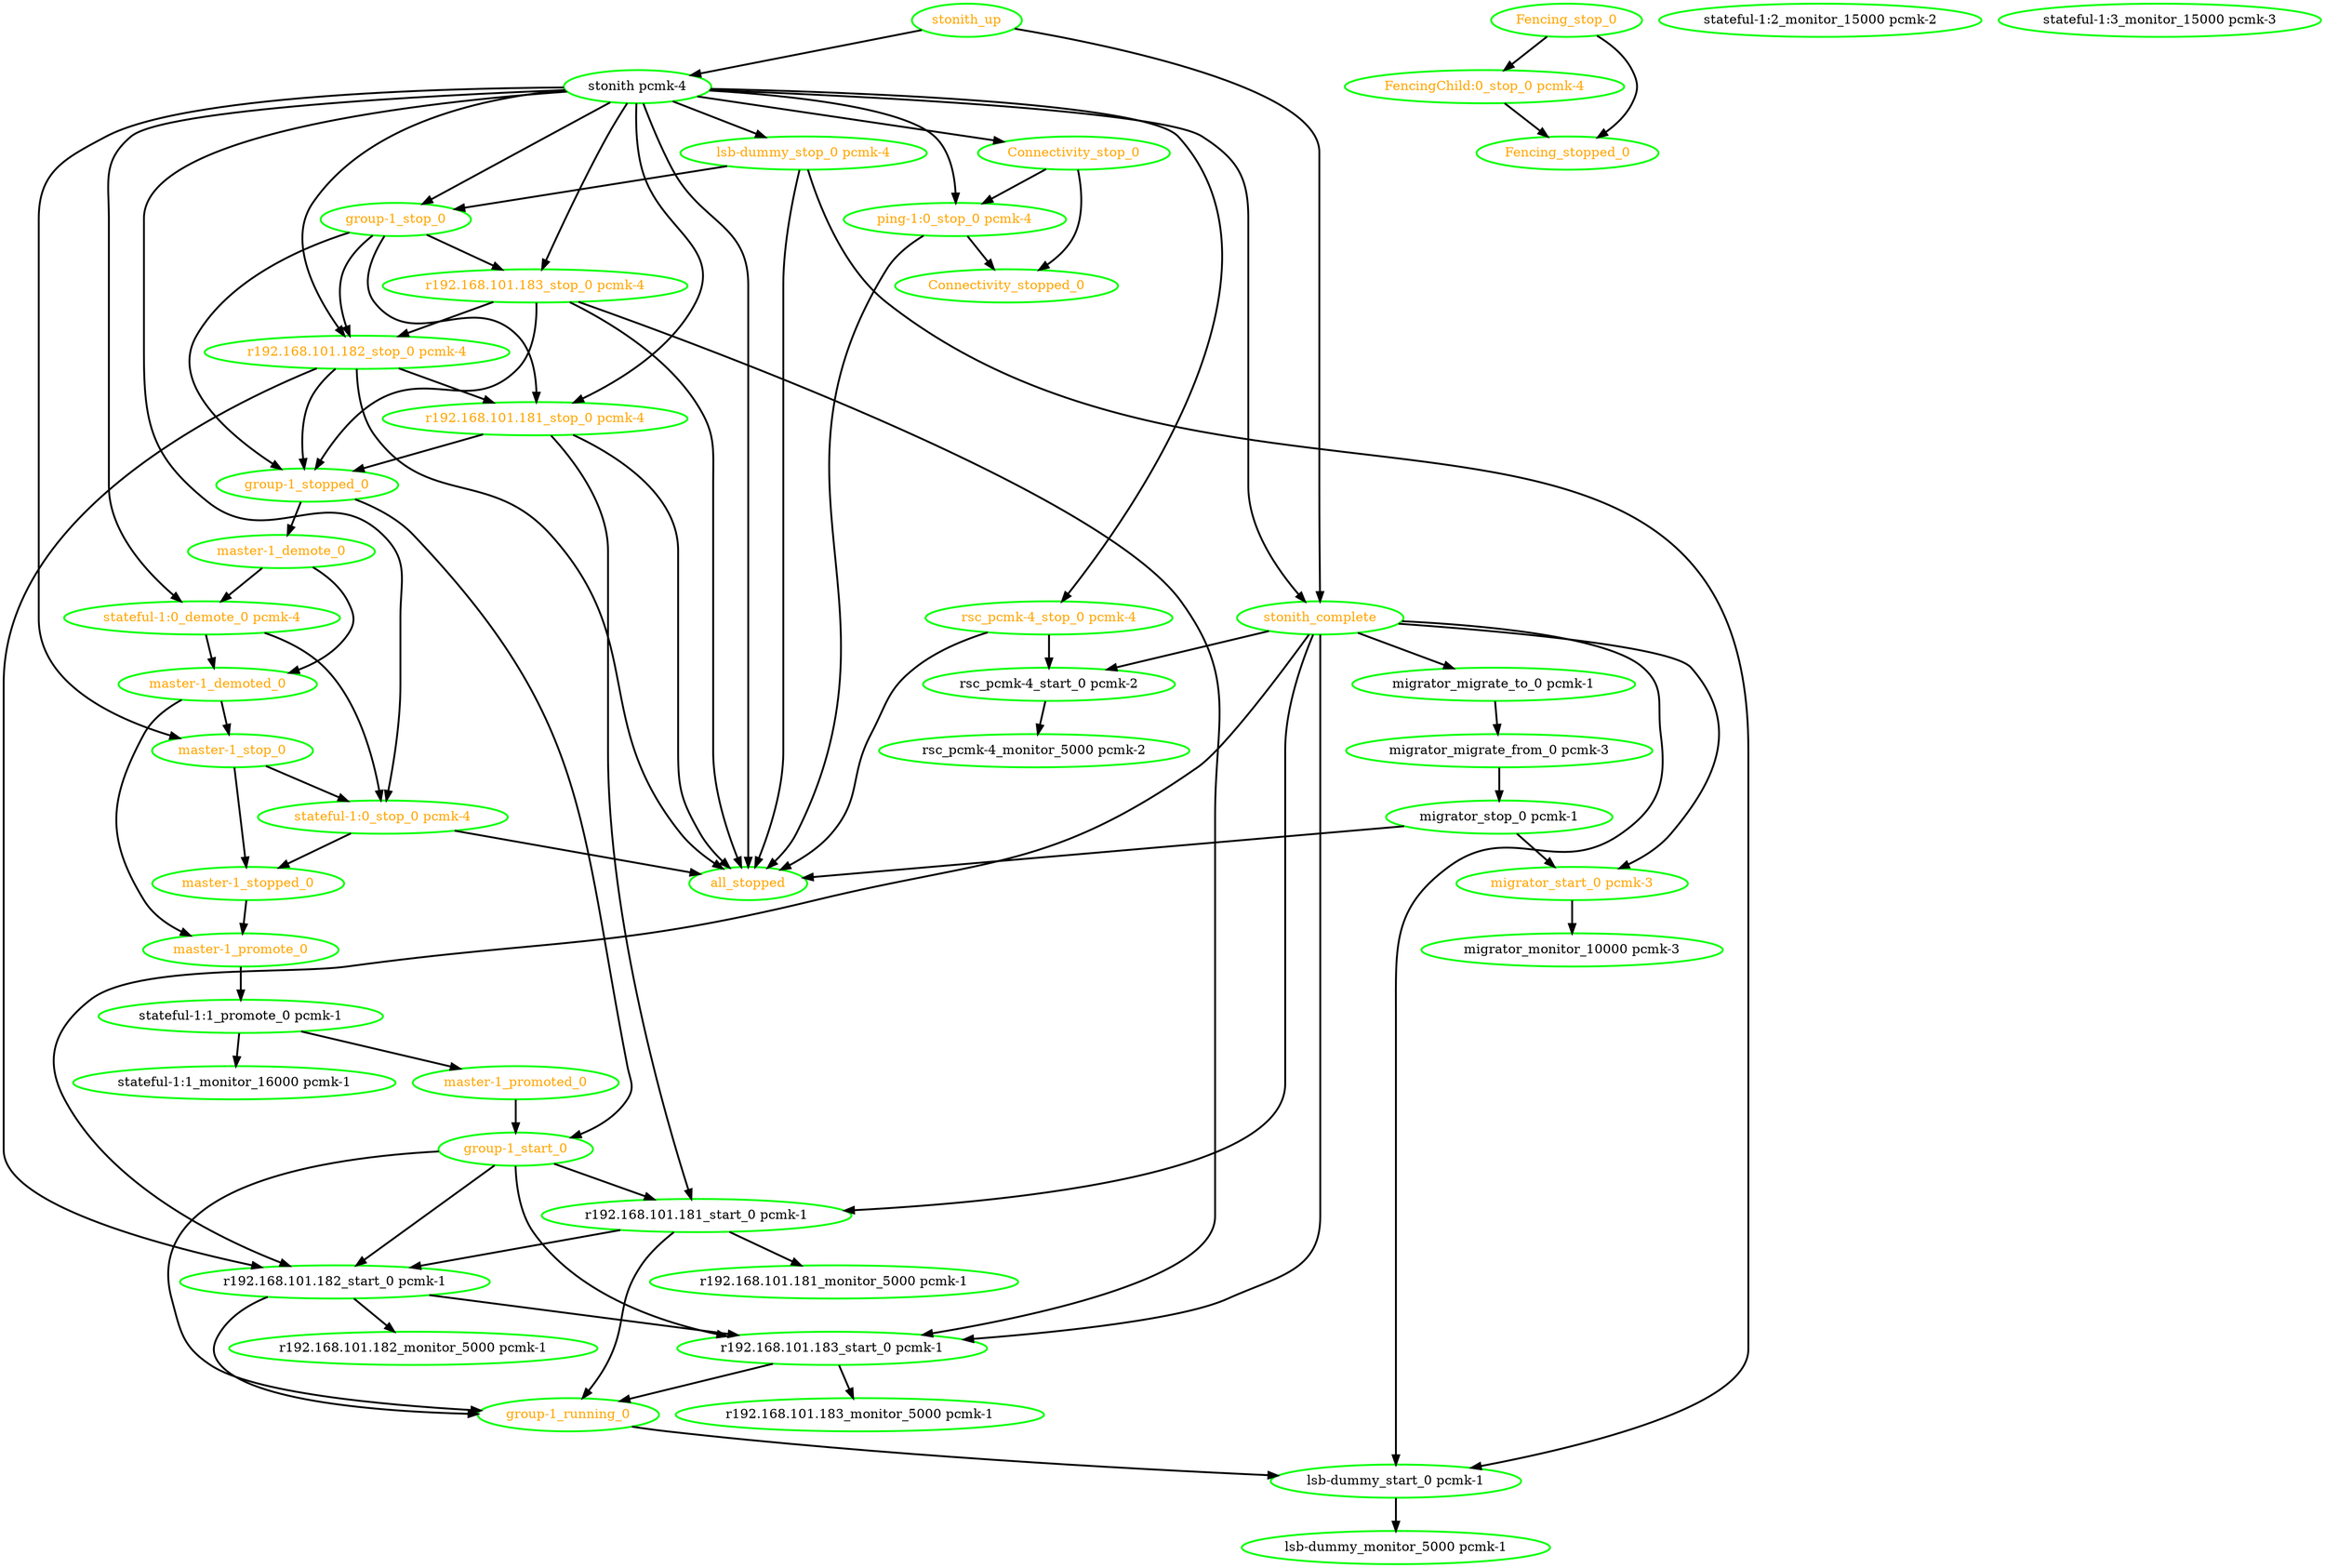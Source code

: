digraph "g" {
"Connectivity_stop_0" -> "Connectivity_stopped_0" [ style = bold]
"Connectivity_stop_0" -> "ping-1:0_stop_0 pcmk-4" [ style = bold]
"Connectivity_stop_0" [ style=bold color="green" fontcolor="orange" ]
"Connectivity_stopped_0" [ style=bold color="green" fontcolor="orange" ]
"FencingChild:0_stop_0 pcmk-4" -> "Fencing_stopped_0" [ style = bold]
"FencingChild:0_stop_0 pcmk-4" [ style=bold color="green" fontcolor="orange" ]
"Fencing_stop_0" -> "FencingChild:0_stop_0 pcmk-4" [ style = bold]
"Fencing_stop_0" -> "Fencing_stopped_0" [ style = bold]
"Fencing_stop_0" [ style=bold color="green" fontcolor="orange" ]
"Fencing_stopped_0" [ style=bold color="green" fontcolor="orange" ]
"all_stopped" [ style=bold color="green" fontcolor="orange" ]
"group-1_running_0" -> "lsb-dummy_start_0 pcmk-1" [ style = bold]
"group-1_running_0" [ style=bold color="green" fontcolor="orange" ]
"group-1_start_0" -> "group-1_running_0" [ style = bold]
"group-1_start_0" -> "r192.168.101.181_start_0 pcmk-1" [ style = bold]
"group-1_start_0" -> "r192.168.101.182_start_0 pcmk-1" [ style = bold]
"group-1_start_0" -> "r192.168.101.183_start_0 pcmk-1" [ style = bold]
"group-1_start_0" [ style=bold color="green" fontcolor="orange" ]
"group-1_stop_0" -> "group-1_stopped_0" [ style = bold]
"group-1_stop_0" -> "r192.168.101.181_stop_0 pcmk-4" [ style = bold]
"group-1_stop_0" -> "r192.168.101.182_stop_0 pcmk-4" [ style = bold]
"group-1_stop_0" -> "r192.168.101.183_stop_0 pcmk-4" [ style = bold]
"group-1_stop_0" [ style=bold color="green" fontcolor="orange" ]
"group-1_stopped_0" -> "group-1_start_0" [ style = bold]
"group-1_stopped_0" -> "master-1_demote_0" [ style = bold]
"group-1_stopped_0" [ style=bold color="green" fontcolor="orange" ]
"lsb-dummy_monitor_5000 pcmk-1" [ style=bold color="green" fontcolor="black" ]
"lsb-dummy_start_0 pcmk-1" -> "lsb-dummy_monitor_5000 pcmk-1" [ style = bold]
"lsb-dummy_start_0 pcmk-1" [ style=bold color="green" fontcolor="black" ]
"lsb-dummy_stop_0 pcmk-4" -> "all_stopped" [ style = bold]
"lsb-dummy_stop_0 pcmk-4" -> "group-1_stop_0" [ style = bold]
"lsb-dummy_stop_0 pcmk-4" -> "lsb-dummy_start_0 pcmk-1" [ style = bold]
"lsb-dummy_stop_0 pcmk-4" [ style=bold color="green" fontcolor="orange" ]
"master-1_demote_0" -> "master-1_demoted_0" [ style = bold]
"master-1_demote_0" -> "stateful-1:0_demote_0 pcmk-4" [ style = bold]
"master-1_demote_0" [ style=bold color="green" fontcolor="orange" ]
"master-1_demoted_0" -> "master-1_promote_0" [ style = bold]
"master-1_demoted_0" -> "master-1_stop_0" [ style = bold]
"master-1_demoted_0" [ style=bold color="green" fontcolor="orange" ]
"master-1_promote_0" -> "stateful-1:1_promote_0 pcmk-1" [ style = bold]
"master-1_promote_0" [ style=bold color="green" fontcolor="orange" ]
"master-1_promoted_0" -> "group-1_start_0" [ style = bold]
"master-1_promoted_0" [ style=bold color="green" fontcolor="orange" ]
"master-1_stop_0" -> "master-1_stopped_0" [ style = bold]
"master-1_stop_0" -> "stateful-1:0_stop_0 pcmk-4" [ style = bold]
"master-1_stop_0" [ style=bold color="green" fontcolor="orange" ]
"master-1_stopped_0" -> "master-1_promote_0" [ style = bold]
"master-1_stopped_0" [ style=bold color="green" fontcolor="orange" ]
"migrator_migrate_from_0 pcmk-3" -> "migrator_stop_0 pcmk-1" [ style = bold]
"migrator_migrate_from_0 pcmk-3" [ style=bold color="green" fontcolor="black" ]
"migrator_migrate_to_0 pcmk-1" -> "migrator_migrate_from_0 pcmk-3" [ style = bold]
"migrator_migrate_to_0 pcmk-1" [ style=bold color="green" fontcolor="black" ]
"migrator_monitor_10000 pcmk-3" [ style=bold color="green" fontcolor="black" ]
"migrator_start_0 pcmk-3" -> "migrator_monitor_10000 pcmk-3" [ style = bold]
"migrator_start_0 pcmk-3" [ style=bold color="green" fontcolor="orange" ]
"migrator_stop_0 pcmk-1" -> "all_stopped" [ style = bold]
"migrator_stop_0 pcmk-1" -> "migrator_start_0 pcmk-3" [ style = bold]
"migrator_stop_0 pcmk-1" [ style=bold color="green" fontcolor="black" ]
"ping-1:0_stop_0 pcmk-4" -> "Connectivity_stopped_0" [ style = bold]
"ping-1:0_stop_0 pcmk-4" -> "all_stopped" [ style = bold]
"ping-1:0_stop_0 pcmk-4" [ style=bold color="green" fontcolor="orange" ]
"r192.168.101.181_monitor_5000 pcmk-1" [ style=bold color="green" fontcolor="black" ]
"r192.168.101.181_start_0 pcmk-1" -> "group-1_running_0" [ style = bold]
"r192.168.101.181_start_0 pcmk-1" -> "r192.168.101.181_monitor_5000 pcmk-1" [ style = bold]
"r192.168.101.181_start_0 pcmk-1" -> "r192.168.101.182_start_0 pcmk-1" [ style = bold]
"r192.168.101.181_start_0 pcmk-1" [ style=bold color="green" fontcolor="black" ]
"r192.168.101.181_stop_0 pcmk-4" -> "all_stopped" [ style = bold]
"r192.168.101.181_stop_0 pcmk-4" -> "group-1_stopped_0" [ style = bold]
"r192.168.101.181_stop_0 pcmk-4" -> "r192.168.101.181_start_0 pcmk-1" [ style = bold]
"r192.168.101.181_stop_0 pcmk-4" [ style=bold color="green" fontcolor="orange" ]
"r192.168.101.182_monitor_5000 pcmk-1" [ style=bold color="green" fontcolor="black" ]
"r192.168.101.182_start_0 pcmk-1" -> "group-1_running_0" [ style = bold]
"r192.168.101.182_start_0 pcmk-1" -> "r192.168.101.182_monitor_5000 pcmk-1" [ style = bold]
"r192.168.101.182_start_0 pcmk-1" -> "r192.168.101.183_start_0 pcmk-1" [ style = bold]
"r192.168.101.182_start_0 pcmk-1" [ style=bold color="green" fontcolor="black" ]
"r192.168.101.182_stop_0 pcmk-4" -> "all_stopped" [ style = bold]
"r192.168.101.182_stop_0 pcmk-4" -> "group-1_stopped_0" [ style = bold]
"r192.168.101.182_stop_0 pcmk-4" -> "r192.168.101.181_stop_0 pcmk-4" [ style = bold]
"r192.168.101.182_stop_0 pcmk-4" -> "r192.168.101.182_start_0 pcmk-1" [ style = bold]
"r192.168.101.182_stop_0 pcmk-4" [ style=bold color="green" fontcolor="orange" ]
"r192.168.101.183_monitor_5000 pcmk-1" [ style=bold color="green" fontcolor="black" ]
"r192.168.101.183_start_0 pcmk-1" -> "group-1_running_0" [ style = bold]
"r192.168.101.183_start_0 pcmk-1" -> "r192.168.101.183_monitor_5000 pcmk-1" [ style = bold]
"r192.168.101.183_start_0 pcmk-1" [ style=bold color="green" fontcolor="black" ]
"r192.168.101.183_stop_0 pcmk-4" -> "all_stopped" [ style = bold]
"r192.168.101.183_stop_0 pcmk-4" -> "group-1_stopped_0" [ style = bold]
"r192.168.101.183_stop_0 pcmk-4" -> "r192.168.101.182_stop_0 pcmk-4" [ style = bold]
"r192.168.101.183_stop_0 pcmk-4" -> "r192.168.101.183_start_0 pcmk-1" [ style = bold]
"r192.168.101.183_stop_0 pcmk-4" [ style=bold color="green" fontcolor="orange" ]
"rsc_pcmk-4_monitor_5000 pcmk-2" [ style=bold color="green" fontcolor="black" ]
"rsc_pcmk-4_start_0 pcmk-2" -> "rsc_pcmk-4_monitor_5000 pcmk-2" [ style = bold]
"rsc_pcmk-4_start_0 pcmk-2" [ style=bold color="green" fontcolor="black" ]
"rsc_pcmk-4_stop_0 pcmk-4" -> "all_stopped" [ style = bold]
"rsc_pcmk-4_stop_0 pcmk-4" -> "rsc_pcmk-4_start_0 pcmk-2" [ style = bold]
"rsc_pcmk-4_stop_0 pcmk-4" [ style=bold color="green" fontcolor="orange" ]
"stateful-1:0_demote_0 pcmk-4" -> "master-1_demoted_0" [ style = bold]
"stateful-1:0_demote_0 pcmk-4" -> "stateful-1:0_stop_0 pcmk-4" [ style = bold]
"stateful-1:0_demote_0 pcmk-4" [ style=bold color="green" fontcolor="orange"]
"stateful-1:0_stop_0 pcmk-4" -> "all_stopped" [ style = bold]
"stateful-1:0_stop_0 pcmk-4" -> "master-1_stopped_0" [ style = bold]
"stateful-1:0_stop_0 pcmk-4" [ style=bold color="green" fontcolor="orange" ]
"stateful-1:1_monitor_16000 pcmk-1" [ style=bold color="green" fontcolor="black" ]
"stateful-1:1_promote_0 pcmk-1" -> "master-1_promoted_0" [ style = bold]
"stateful-1:1_promote_0 pcmk-1" -> "stateful-1:1_monitor_16000 pcmk-1" [ style = bold]
"stateful-1:1_promote_0 pcmk-1" [ style=bold color="green" fontcolor="black" ]
"stateful-1:2_monitor_15000 pcmk-2" [ style=bold color="green" fontcolor="black" ]
"stateful-1:3_monitor_15000 pcmk-3" [ style=bold color="green" fontcolor="black" ]
"stonith pcmk-4" -> "Connectivity_stop_0" [ style = bold]
"stonith pcmk-4" -> "all_stopped" [ style = bold]
"stonith pcmk-4" -> "group-1_stop_0" [ style = bold]
"stonith pcmk-4" -> "lsb-dummy_stop_0 pcmk-4" [ style = bold]
"stonith pcmk-4" -> "master-1_stop_0" [ style = bold]
"stonith pcmk-4" -> "ping-1:0_stop_0 pcmk-4" [ style = bold]
"stonith pcmk-4" -> "r192.168.101.181_stop_0 pcmk-4" [ style = bold]
"stonith pcmk-4" -> "r192.168.101.182_stop_0 pcmk-4" [ style = bold]
"stonith pcmk-4" -> "r192.168.101.183_stop_0 pcmk-4" [ style = bold]
"stonith pcmk-4" -> "rsc_pcmk-4_stop_0 pcmk-4" [ style = bold]
"stonith pcmk-4" -> "stateful-1:0_demote_0 pcmk-4" [ style = bold]
"stonith pcmk-4" -> "stateful-1:0_stop_0 pcmk-4" [ style = bold]
"stonith pcmk-4" -> "stonith_complete" [ style = bold]
"stonith pcmk-4" [ style=bold color="green" fontcolor="black" ]
"stonith_complete" -> "lsb-dummy_start_0 pcmk-1" [ style = bold]
"stonith_complete" -> "migrator_migrate_to_0 pcmk-1" [ style = bold]
"stonith_complete" -> "migrator_start_0 pcmk-3" [ style = bold]
"stonith_complete" -> "r192.168.101.181_start_0 pcmk-1" [ style = bold]
"stonith_complete" -> "r192.168.101.182_start_0 pcmk-1" [ style = bold]
"stonith_complete" -> "r192.168.101.183_start_0 pcmk-1" [ style = bold]
"stonith_complete" -> "rsc_pcmk-4_start_0 pcmk-2" [ style = bold]
"stonith_complete" [ style=bold color="green" fontcolor="orange" ]
"stonith_up" -> "stonith pcmk-4" [ style = bold]
"stonith_up" -> "stonith_complete" [ style = bold]
"stonith_up" [ style=bold color="green" fontcolor="orange" ]
}
